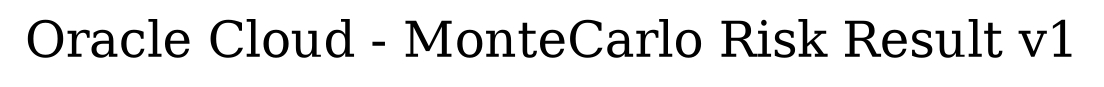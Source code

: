 digraph LexiconGraph {
graph[label="Oracle Cloud - MonteCarlo Risk Result v1", fontsize=24]
splines=true
}
